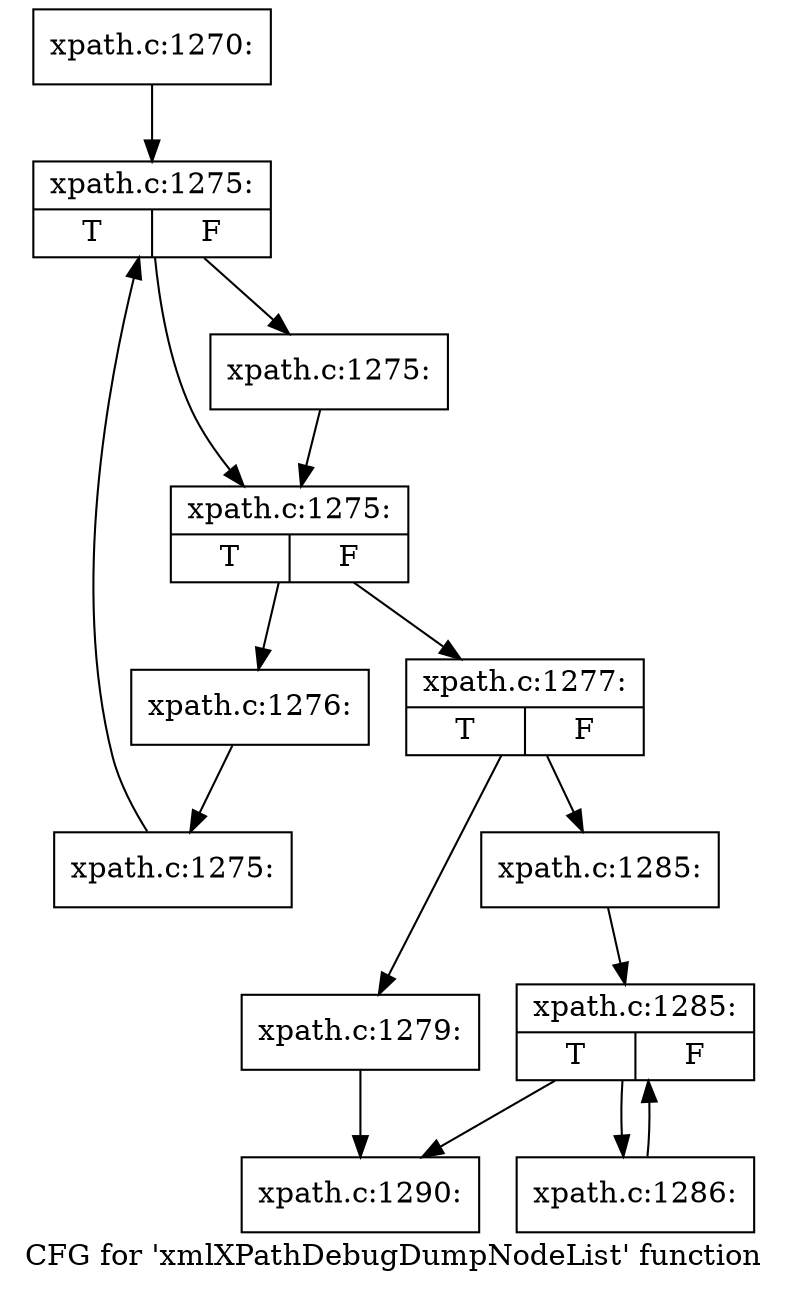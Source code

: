 digraph "CFG for 'xmlXPathDebugDumpNodeList' function" {
	label="CFG for 'xmlXPathDebugDumpNodeList' function";

	Node0x4d1d260 [shape=record,label="{xpath.c:1270:}"];
	Node0x4d1d260 -> Node0x4d1e6d0;
	Node0x4d1e6d0 [shape=record,label="{xpath.c:1275:|{<s0>T|<s1>F}}"];
	Node0x4d1e6d0 -> Node0x4d1eab0;
	Node0x4d1e6d0 -> Node0x4d1ea60;
	Node0x4d1eab0 [shape=record,label="{xpath.c:1275:}"];
	Node0x4d1eab0 -> Node0x4d1ea60;
	Node0x4d1ea60 [shape=record,label="{xpath.c:1275:|{<s0>T|<s1>F}}"];
	Node0x4d1ea60 -> Node0x4d1e9b0;
	Node0x4d1ea60 -> Node0x4d1e530;
	Node0x4d1e9b0 [shape=record,label="{xpath.c:1276:}"];
	Node0x4d1e9b0 -> Node0x4d1e920;
	Node0x4d1e920 [shape=record,label="{xpath.c:1275:}"];
	Node0x4d1e920 -> Node0x4d1e6d0;
	Node0x4d1e530 [shape=record,label="{xpath.c:1277:|{<s0>T|<s1>F}}"];
	Node0x4d1e530 -> Node0x4d20250;
	Node0x4d1e530 -> Node0x4d202a0;
	Node0x4d20250 [shape=record,label="{xpath.c:1279:}"];
	Node0x4d20250 -> Node0x4d20e80;
	Node0x4d202a0 [shape=record,label="{xpath.c:1285:}"];
	Node0x4d202a0 -> Node0x4d20c60;
	Node0x4d20c60 [shape=record,label="{xpath.c:1285:|{<s0>T|<s1>F}}"];
	Node0x4d20c60 -> Node0x4d21050;
	Node0x4d20c60 -> Node0x4d20e80;
	Node0x4d21050 [shape=record,label="{xpath.c:1286:}"];
	Node0x4d21050 -> Node0x4d20c60;
	Node0x4d20e80 [shape=record,label="{xpath.c:1290:}"];
}
